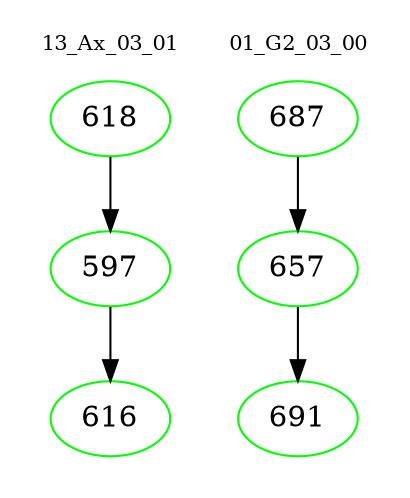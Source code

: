 digraph{
subgraph cluster_0 {
color = white
label = "13_Ax_03_01";
fontsize=10;
T0_618 [label="618", color="green"]
T0_618 -> T0_597 [color="black"]
T0_597 [label="597", color="green"]
T0_597 -> T0_616 [color="black"]
T0_616 [label="616", color="green"]
}
subgraph cluster_1 {
color = white
label = "01_G2_03_00";
fontsize=10;
T1_687 [label="687", color="green"]
T1_687 -> T1_657 [color="black"]
T1_657 [label="657", color="green"]
T1_657 -> T1_691 [color="black"]
T1_691 [label="691", color="green"]
}
}
